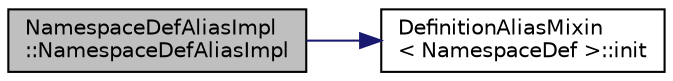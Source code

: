 digraph "NamespaceDefAliasImpl::NamespaceDefAliasImpl"
{
 // LATEX_PDF_SIZE
  edge [fontname="Helvetica",fontsize="10",labelfontname="Helvetica",labelfontsize="10"];
  node [fontname="Helvetica",fontsize="10",shape=record];
  rankdir="LR";
  Node1 [label="NamespaceDefAliasImpl\l::NamespaceDefAliasImpl",height=0.2,width=0.4,color="black", fillcolor="grey75", style="filled", fontcolor="black",tooltip=" "];
  Node1 -> Node2 [color="midnightblue",fontsize="10",style="solid"];
  Node2 [label="DefinitionAliasMixin\l\< NamespaceDef \>::init",height=0.2,width=0.4,color="black", fillcolor="white", style="filled",URL="$classDefinitionAliasMixin.html#addb92cda4aaedc984532ef5e0f71d600",tooltip=" "];
}
